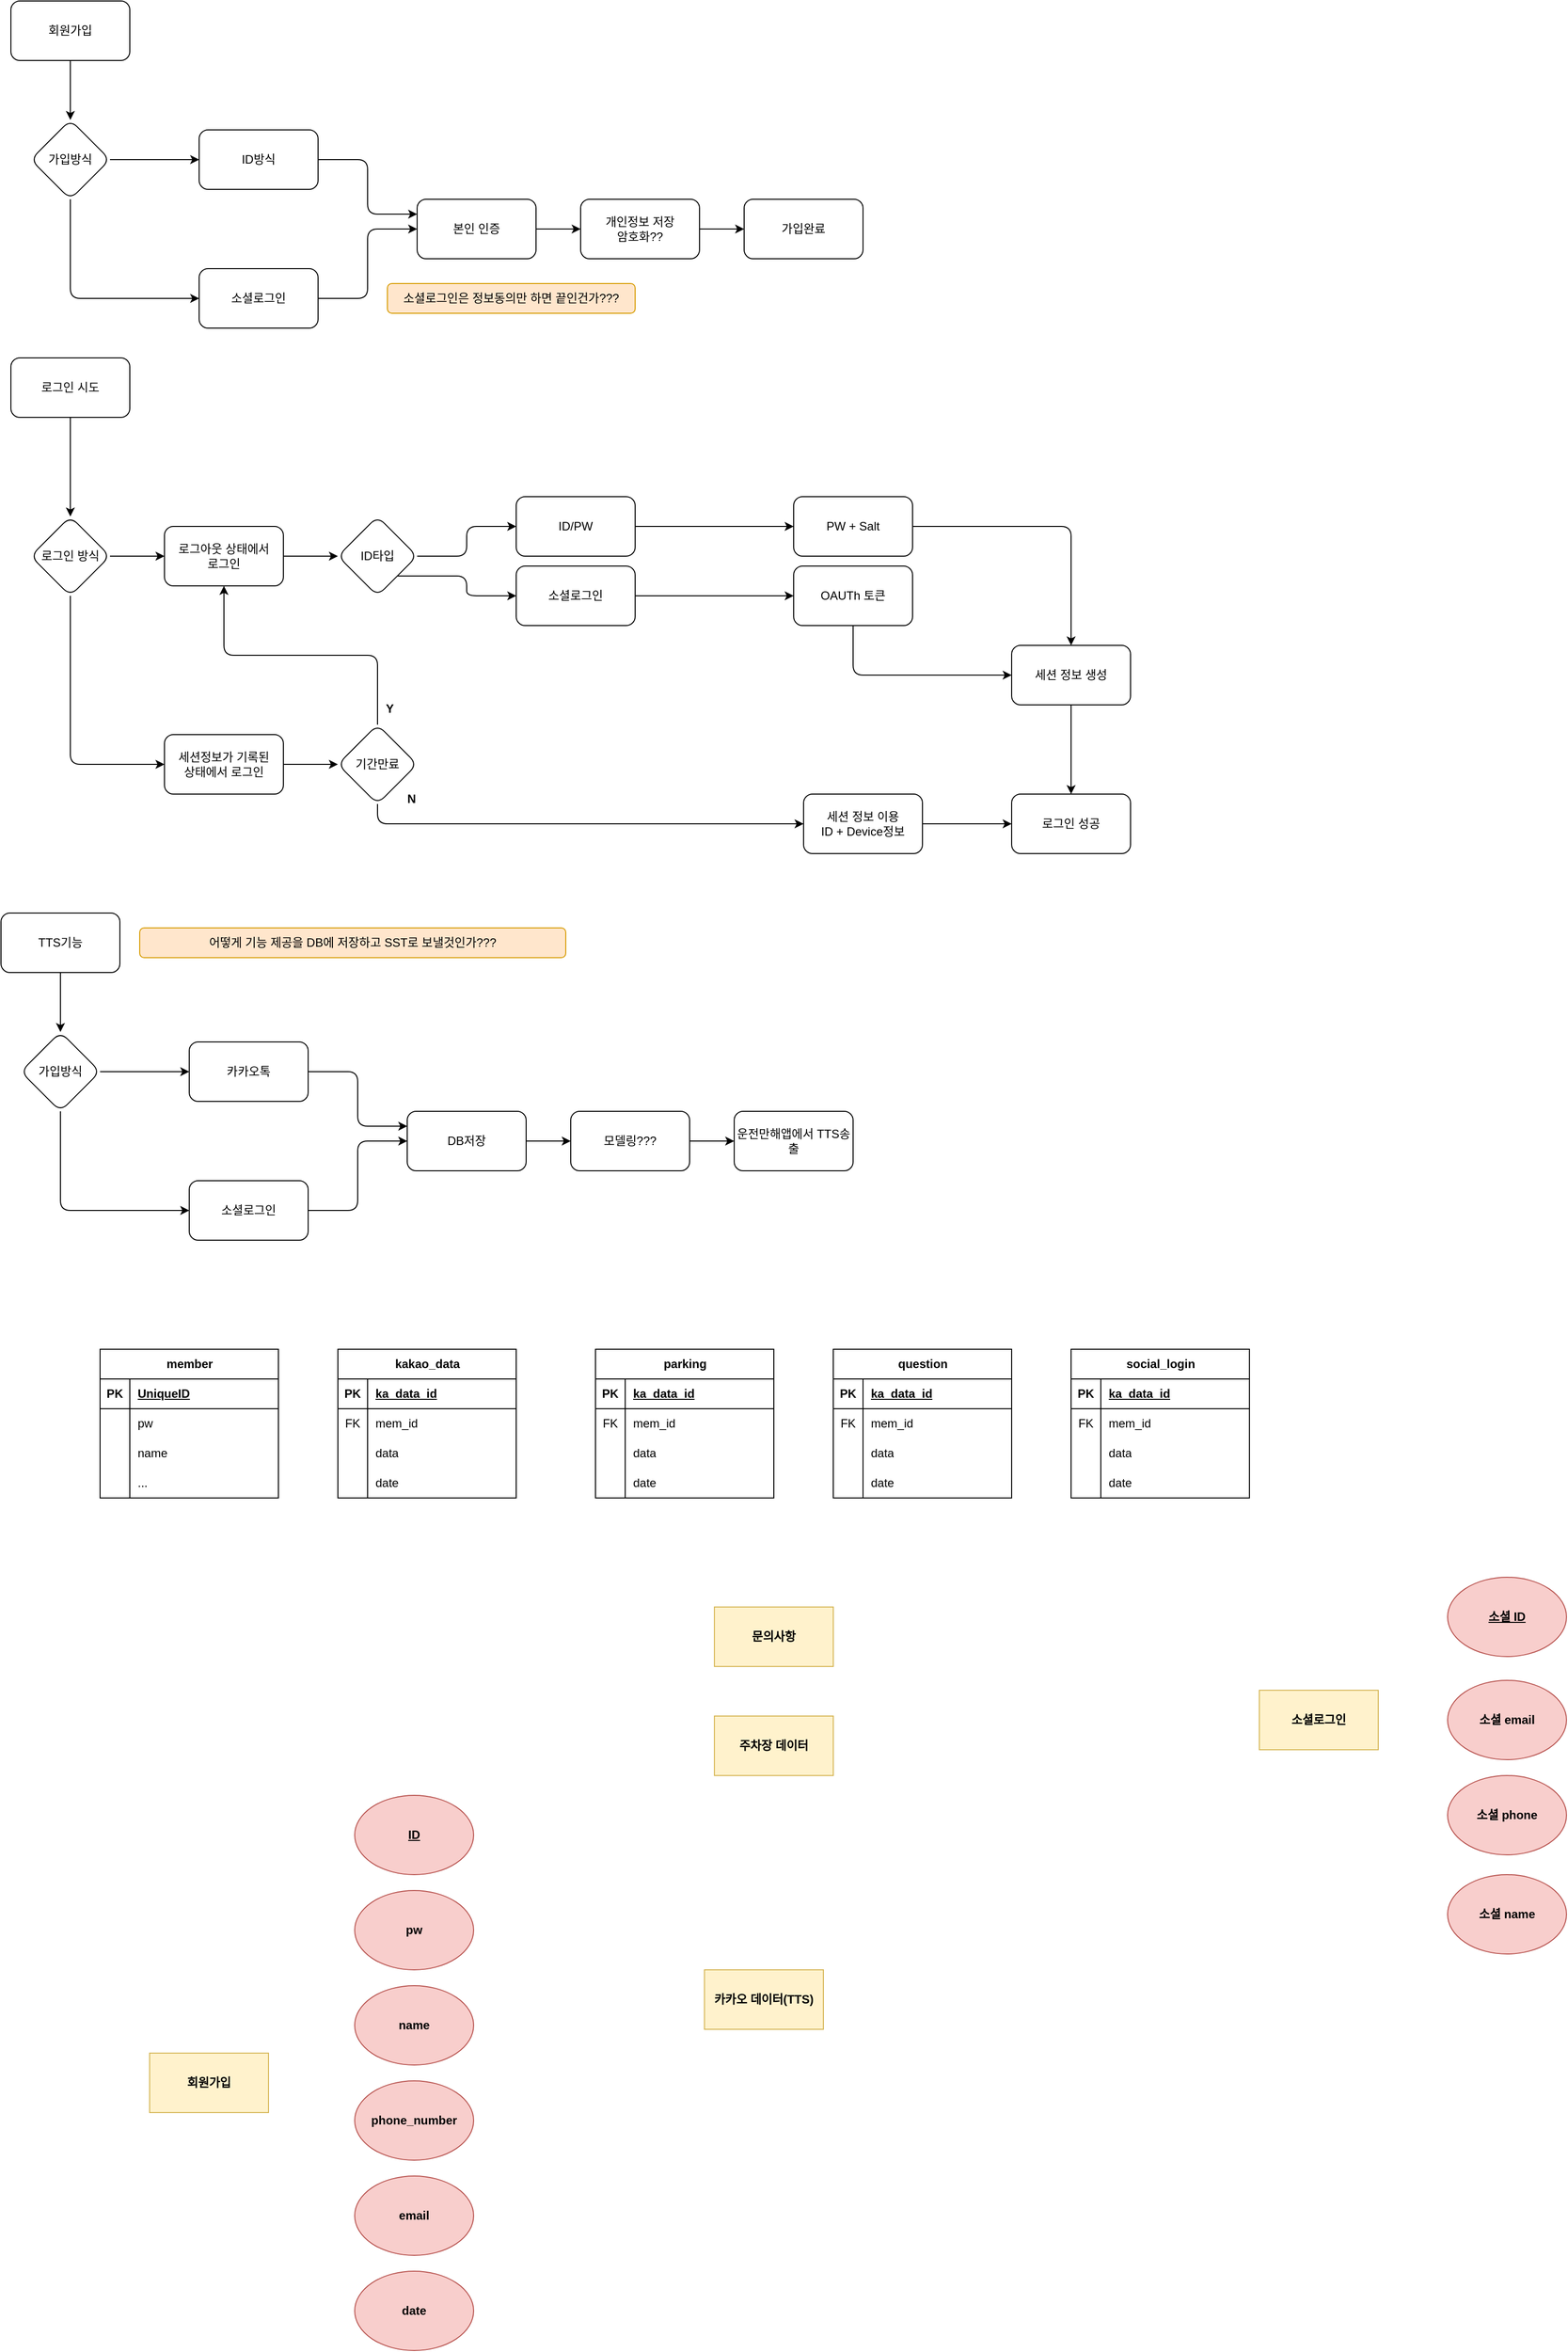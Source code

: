 <mxfile version="22.0.8" type="github">
  <diagram name="페이지-1" id="nFBD9s6tWVsPTREDaRuK">
    <mxGraphModel dx="1631" dy="924" grid="1" gridSize="10" guides="1" tooltips="1" connect="1" arrows="1" fold="1" page="1" pageScale="1" pageWidth="827" pageHeight="1169" math="0" shadow="0">
      <root>
        <mxCell id="0" />
        <mxCell id="1" parent="0" />
        <mxCell id="dYJ-gj-vIqTjsobfaYEh-63" value="" style="group" parent="1" vertex="1" connectable="0">
          <mxGeometry x="20" y="390" width="1130" height="500" as="geometry" />
        </mxCell>
        <mxCell id="dYJ-gj-vIqTjsobfaYEh-23" value="로그인 시도" style="rounded=1;whiteSpace=wrap;html=1;" parent="dYJ-gj-vIqTjsobfaYEh-63" vertex="1">
          <mxGeometry width="120" height="60" as="geometry" />
        </mxCell>
        <mxCell id="dYJ-gj-vIqTjsobfaYEh-24" value="ID타입" style="rhombus;whiteSpace=wrap;html=1;rounded=1;" parent="dYJ-gj-vIqTjsobfaYEh-63" vertex="1">
          <mxGeometry x="330" y="160" width="80" height="80" as="geometry" />
        </mxCell>
        <mxCell id="dYJ-gj-vIqTjsobfaYEh-45" style="edgeStyle=orthogonalEdgeStyle;rounded=1;orthogonalLoop=1;jettySize=auto;html=1;exitX=1;exitY=0.5;exitDx=0;exitDy=0;entryX=0;entryY=0.5;entryDx=0;entryDy=0;" parent="dYJ-gj-vIqTjsobfaYEh-63" source="dYJ-gj-vIqTjsobfaYEh-25" target="dYJ-gj-vIqTjsobfaYEh-24" edge="1">
          <mxGeometry relative="1" as="geometry" />
        </mxCell>
        <mxCell id="dYJ-gj-vIqTjsobfaYEh-25" value="로그아웃 상태에서 &lt;br&gt;로그인" style="rounded=1;whiteSpace=wrap;html=1;" parent="dYJ-gj-vIqTjsobfaYEh-63" vertex="1">
          <mxGeometry x="155" y="170" width="120" height="60" as="geometry" />
        </mxCell>
        <mxCell id="dYJ-gj-vIqTjsobfaYEh-26" value="세션정보가 기록된&lt;br&gt;상태에서 로그인" style="rounded=1;whiteSpace=wrap;html=1;" parent="dYJ-gj-vIqTjsobfaYEh-63" vertex="1">
          <mxGeometry x="155" y="380" width="120" height="60" as="geometry" />
        </mxCell>
        <mxCell id="dYJ-gj-vIqTjsobfaYEh-43" style="edgeStyle=orthogonalEdgeStyle;rounded=1;orthogonalLoop=1;jettySize=auto;html=1;exitX=1;exitY=0.5;exitDx=0;exitDy=0;entryX=0;entryY=0.5;entryDx=0;entryDy=0;" parent="dYJ-gj-vIqTjsobfaYEh-63" source="dYJ-gj-vIqTjsobfaYEh-27" target="dYJ-gj-vIqTjsobfaYEh-25" edge="1">
          <mxGeometry relative="1" as="geometry" />
        </mxCell>
        <mxCell id="dYJ-gj-vIqTjsobfaYEh-44" style="edgeStyle=orthogonalEdgeStyle;rounded=1;orthogonalLoop=1;jettySize=auto;html=1;exitX=0.5;exitY=1;exitDx=0;exitDy=0;entryX=0;entryY=0.5;entryDx=0;entryDy=0;" parent="dYJ-gj-vIqTjsobfaYEh-63" source="dYJ-gj-vIqTjsobfaYEh-27" target="dYJ-gj-vIqTjsobfaYEh-26" edge="1">
          <mxGeometry relative="1" as="geometry" />
        </mxCell>
        <mxCell id="dYJ-gj-vIqTjsobfaYEh-27" value="로그인 방식" style="rhombus;whiteSpace=wrap;html=1;rounded=1;" parent="dYJ-gj-vIqTjsobfaYEh-63" vertex="1">
          <mxGeometry x="20" y="160" width="80" height="80" as="geometry" />
        </mxCell>
        <mxCell id="dYJ-gj-vIqTjsobfaYEh-42" style="edgeStyle=orthogonalEdgeStyle;rounded=1;orthogonalLoop=1;jettySize=auto;html=1;exitX=0.5;exitY=1;exitDx=0;exitDy=0;entryX=0.5;entryY=0;entryDx=0;entryDy=0;" parent="dYJ-gj-vIqTjsobfaYEh-63" source="dYJ-gj-vIqTjsobfaYEh-23" target="dYJ-gj-vIqTjsobfaYEh-27" edge="1">
          <mxGeometry relative="1" as="geometry" />
        </mxCell>
        <mxCell id="dYJ-gj-vIqTjsobfaYEh-47" style="edgeStyle=orthogonalEdgeStyle;rounded=1;orthogonalLoop=1;jettySize=auto;html=1;exitX=0.5;exitY=0;exitDx=0;exitDy=0;entryX=0.5;entryY=1;entryDx=0;entryDy=0;" parent="dYJ-gj-vIqTjsobfaYEh-63" source="dYJ-gj-vIqTjsobfaYEh-30" target="dYJ-gj-vIqTjsobfaYEh-25" edge="1">
          <mxGeometry relative="1" as="geometry" />
        </mxCell>
        <mxCell id="dYJ-gj-vIqTjsobfaYEh-30" value="기간만료" style="rhombus;whiteSpace=wrap;html=1;rounded=1;" parent="dYJ-gj-vIqTjsobfaYEh-63" vertex="1">
          <mxGeometry x="330" y="370" width="80" height="80" as="geometry" />
        </mxCell>
        <mxCell id="dYJ-gj-vIqTjsobfaYEh-46" style="edgeStyle=orthogonalEdgeStyle;rounded=1;orthogonalLoop=1;jettySize=auto;html=1;exitX=1;exitY=0.5;exitDx=0;exitDy=0;entryX=0;entryY=0.5;entryDx=0;entryDy=0;" parent="dYJ-gj-vIqTjsobfaYEh-63" source="dYJ-gj-vIqTjsobfaYEh-26" target="dYJ-gj-vIqTjsobfaYEh-30" edge="1">
          <mxGeometry relative="1" as="geometry" />
        </mxCell>
        <mxCell id="dYJ-gj-vIqTjsobfaYEh-31" value="ID/PW" style="rounded=1;whiteSpace=wrap;html=1;" parent="dYJ-gj-vIqTjsobfaYEh-63" vertex="1">
          <mxGeometry x="510" y="140" width="120" height="60" as="geometry" />
        </mxCell>
        <mxCell id="dYJ-gj-vIqTjsobfaYEh-53" style="edgeStyle=orthogonalEdgeStyle;rounded=1;orthogonalLoop=1;jettySize=auto;html=1;exitX=1;exitY=0.5;exitDx=0;exitDy=0;entryX=0;entryY=0.5;entryDx=0;entryDy=0;" parent="dYJ-gj-vIqTjsobfaYEh-63" source="dYJ-gj-vIqTjsobfaYEh-24" target="dYJ-gj-vIqTjsobfaYEh-31" edge="1">
          <mxGeometry relative="1" as="geometry" />
        </mxCell>
        <mxCell id="dYJ-gj-vIqTjsobfaYEh-34" value="소셜로그인" style="rounded=1;whiteSpace=wrap;html=1;" parent="dYJ-gj-vIqTjsobfaYEh-63" vertex="1">
          <mxGeometry x="510" y="210" width="120" height="60" as="geometry" />
        </mxCell>
        <mxCell id="dYJ-gj-vIqTjsobfaYEh-54" style="edgeStyle=orthogonalEdgeStyle;rounded=1;orthogonalLoop=1;jettySize=auto;html=1;exitX=1;exitY=1;exitDx=0;exitDy=0;entryX=0;entryY=0.5;entryDx=0;entryDy=0;" parent="dYJ-gj-vIqTjsobfaYEh-63" source="dYJ-gj-vIqTjsobfaYEh-24" target="dYJ-gj-vIqTjsobfaYEh-34" edge="1">
          <mxGeometry relative="1" as="geometry" />
        </mxCell>
        <mxCell id="dYJ-gj-vIqTjsobfaYEh-35" value="OAUTh 토큰" style="rounded=1;whiteSpace=wrap;html=1;" parent="dYJ-gj-vIqTjsobfaYEh-63" vertex="1">
          <mxGeometry x="790" y="210" width="120" height="60" as="geometry" />
        </mxCell>
        <mxCell id="dYJ-gj-vIqTjsobfaYEh-56" style="edgeStyle=orthogonalEdgeStyle;rounded=1;orthogonalLoop=1;jettySize=auto;html=1;exitX=1;exitY=0.5;exitDx=0;exitDy=0;entryX=0;entryY=0.5;entryDx=0;entryDy=0;" parent="dYJ-gj-vIqTjsobfaYEh-63" source="dYJ-gj-vIqTjsobfaYEh-34" target="dYJ-gj-vIqTjsobfaYEh-35" edge="1">
          <mxGeometry relative="1" as="geometry" />
        </mxCell>
        <mxCell id="dYJ-gj-vIqTjsobfaYEh-36" value="PW + Salt" style="rounded=1;whiteSpace=wrap;html=1;" parent="dYJ-gj-vIqTjsobfaYEh-63" vertex="1">
          <mxGeometry x="790" y="140" width="120" height="60" as="geometry" />
        </mxCell>
        <mxCell id="dYJ-gj-vIqTjsobfaYEh-55" style="edgeStyle=orthogonalEdgeStyle;rounded=1;orthogonalLoop=1;jettySize=auto;html=1;exitX=1;exitY=0.5;exitDx=0;exitDy=0;entryX=0;entryY=0.5;entryDx=0;entryDy=0;" parent="dYJ-gj-vIqTjsobfaYEh-63" source="dYJ-gj-vIqTjsobfaYEh-31" target="dYJ-gj-vIqTjsobfaYEh-36" edge="1">
          <mxGeometry relative="1" as="geometry" />
        </mxCell>
        <mxCell id="dYJ-gj-vIqTjsobfaYEh-37" value="세션 정보 생성" style="rounded=1;whiteSpace=wrap;html=1;" parent="dYJ-gj-vIqTjsobfaYEh-63" vertex="1">
          <mxGeometry x="1010" y="290" width="120" height="60" as="geometry" />
        </mxCell>
        <mxCell id="dYJ-gj-vIqTjsobfaYEh-58" style="edgeStyle=orthogonalEdgeStyle;rounded=1;orthogonalLoop=1;jettySize=auto;html=1;exitX=0.5;exitY=1;exitDx=0;exitDy=0;entryX=0;entryY=0.5;entryDx=0;entryDy=0;" parent="dYJ-gj-vIqTjsobfaYEh-63" source="dYJ-gj-vIqTjsobfaYEh-35" target="dYJ-gj-vIqTjsobfaYEh-37" edge="1">
          <mxGeometry relative="1" as="geometry" />
        </mxCell>
        <mxCell id="dYJ-gj-vIqTjsobfaYEh-57" style="edgeStyle=orthogonalEdgeStyle;rounded=1;orthogonalLoop=1;jettySize=auto;html=1;exitX=1;exitY=0.5;exitDx=0;exitDy=0;" parent="dYJ-gj-vIqTjsobfaYEh-63" source="dYJ-gj-vIqTjsobfaYEh-36" target="dYJ-gj-vIqTjsobfaYEh-37" edge="1">
          <mxGeometry relative="1" as="geometry" />
        </mxCell>
        <mxCell id="dYJ-gj-vIqTjsobfaYEh-39" value="세션 정보 이용&lt;br&gt;ID + Device정보" style="rounded=1;whiteSpace=wrap;html=1;" parent="dYJ-gj-vIqTjsobfaYEh-63" vertex="1">
          <mxGeometry x="800" y="440" width="120" height="60" as="geometry" />
        </mxCell>
        <mxCell id="dYJ-gj-vIqTjsobfaYEh-52" style="edgeStyle=orthogonalEdgeStyle;rounded=1;orthogonalLoop=1;jettySize=auto;html=1;exitX=0.5;exitY=1;exitDx=0;exitDy=0;entryX=0;entryY=0.5;entryDx=0;entryDy=0;" parent="dYJ-gj-vIqTjsobfaYEh-63" source="dYJ-gj-vIqTjsobfaYEh-30" target="dYJ-gj-vIqTjsobfaYEh-39" edge="1">
          <mxGeometry relative="1" as="geometry" />
        </mxCell>
        <mxCell id="dYJ-gj-vIqTjsobfaYEh-41" value="로그인 성공" style="rounded=1;whiteSpace=wrap;html=1;" parent="dYJ-gj-vIqTjsobfaYEh-63" vertex="1">
          <mxGeometry x="1010" y="440" width="120" height="60" as="geometry" />
        </mxCell>
        <mxCell id="dYJ-gj-vIqTjsobfaYEh-62" style="edgeStyle=orthogonalEdgeStyle;rounded=0;orthogonalLoop=1;jettySize=auto;html=1;exitX=0.5;exitY=1;exitDx=0;exitDy=0;entryX=0.5;entryY=0;entryDx=0;entryDy=0;" parent="dYJ-gj-vIqTjsobfaYEh-63" source="dYJ-gj-vIqTjsobfaYEh-37" target="dYJ-gj-vIqTjsobfaYEh-41" edge="1">
          <mxGeometry relative="1" as="geometry" />
        </mxCell>
        <mxCell id="dYJ-gj-vIqTjsobfaYEh-61" style="edgeStyle=orthogonalEdgeStyle;rounded=0;orthogonalLoop=1;jettySize=auto;html=1;exitX=1;exitY=0.5;exitDx=0;exitDy=0;entryX=0;entryY=0.5;entryDx=0;entryDy=0;" parent="dYJ-gj-vIqTjsobfaYEh-63" source="dYJ-gj-vIqTjsobfaYEh-39" target="dYJ-gj-vIqTjsobfaYEh-41" edge="1">
          <mxGeometry relative="1" as="geometry" />
        </mxCell>
        <mxCell id="dYJ-gj-vIqTjsobfaYEh-50" value="Y" style="text;html=1;align=center;verticalAlign=middle;resizable=0;points=[];autosize=1;strokeColor=none;fillColor=none;fontStyle=1;rounded=1;" parent="dYJ-gj-vIqTjsobfaYEh-63" vertex="1">
          <mxGeometry x="367" y="339" width="30" height="30" as="geometry" />
        </mxCell>
        <mxCell id="dYJ-gj-vIqTjsobfaYEh-51" value="N" style="text;html=1;align=center;verticalAlign=middle;resizable=0;points=[];autosize=1;strokeColor=none;fillColor=none;fontStyle=1;rounded=1;" parent="dYJ-gj-vIqTjsobfaYEh-63" vertex="1">
          <mxGeometry x="389" y="430" width="30" height="30" as="geometry" />
        </mxCell>
        <mxCell id="dYJ-gj-vIqTjsobfaYEh-64" value="" style="group" parent="1" vertex="1" connectable="0">
          <mxGeometry x="20" y="30" width="860" height="330" as="geometry" />
        </mxCell>
        <mxCell id="dYJ-gj-vIqTjsobfaYEh-1" value="회원가입" style="rounded=1;whiteSpace=wrap;html=1;" parent="dYJ-gj-vIqTjsobfaYEh-64" vertex="1">
          <mxGeometry width="120" height="60" as="geometry" />
        </mxCell>
        <mxCell id="dYJ-gj-vIqTjsobfaYEh-2" value="가입방식" style="rhombus;whiteSpace=wrap;html=1;rounded=1;" parent="dYJ-gj-vIqTjsobfaYEh-64" vertex="1">
          <mxGeometry x="20" y="120" width="80" height="80" as="geometry" />
        </mxCell>
        <mxCell id="dYJ-gj-vIqTjsobfaYEh-12" style="edgeStyle=orthogonalEdgeStyle;rounded=1;orthogonalLoop=1;jettySize=auto;html=1;exitX=0.5;exitY=1;exitDx=0;exitDy=0;" parent="dYJ-gj-vIqTjsobfaYEh-64" source="dYJ-gj-vIqTjsobfaYEh-1" target="dYJ-gj-vIqTjsobfaYEh-2" edge="1">
          <mxGeometry relative="1" as="geometry" />
        </mxCell>
        <mxCell id="dYJ-gj-vIqTjsobfaYEh-3" value="ID방식" style="rounded=1;whiteSpace=wrap;html=1;" parent="dYJ-gj-vIqTjsobfaYEh-64" vertex="1">
          <mxGeometry x="190" y="130" width="120" height="60" as="geometry" />
        </mxCell>
        <mxCell id="dYJ-gj-vIqTjsobfaYEh-13" style="edgeStyle=orthogonalEdgeStyle;rounded=1;orthogonalLoop=1;jettySize=auto;html=1;exitX=1;exitY=0.5;exitDx=0;exitDy=0;entryX=0;entryY=0.5;entryDx=0;entryDy=0;" parent="dYJ-gj-vIqTjsobfaYEh-64" source="dYJ-gj-vIqTjsobfaYEh-2" target="dYJ-gj-vIqTjsobfaYEh-3" edge="1">
          <mxGeometry relative="1" as="geometry" />
        </mxCell>
        <mxCell id="dYJ-gj-vIqTjsobfaYEh-4" value="소셜로그인" style="rounded=1;whiteSpace=wrap;html=1;" parent="dYJ-gj-vIqTjsobfaYEh-64" vertex="1">
          <mxGeometry x="190" y="270" width="120" height="60" as="geometry" />
        </mxCell>
        <mxCell id="dYJ-gj-vIqTjsobfaYEh-14" style="edgeStyle=orthogonalEdgeStyle;rounded=1;orthogonalLoop=1;jettySize=auto;html=1;exitX=0.5;exitY=1;exitDx=0;exitDy=0;entryX=0;entryY=0.5;entryDx=0;entryDy=0;" parent="dYJ-gj-vIqTjsobfaYEh-64" source="dYJ-gj-vIqTjsobfaYEh-2" target="dYJ-gj-vIqTjsobfaYEh-4" edge="1">
          <mxGeometry relative="1" as="geometry" />
        </mxCell>
        <mxCell id="dYJ-gj-vIqTjsobfaYEh-5" value="본인 인증" style="rounded=1;whiteSpace=wrap;html=1;" parent="dYJ-gj-vIqTjsobfaYEh-64" vertex="1">
          <mxGeometry x="410" y="200" width="120" height="60" as="geometry" />
        </mxCell>
        <mxCell id="dYJ-gj-vIqTjsobfaYEh-15" style="edgeStyle=orthogonalEdgeStyle;rounded=1;orthogonalLoop=1;jettySize=auto;html=1;exitX=1;exitY=0.5;exitDx=0;exitDy=0;entryX=0;entryY=0.25;entryDx=0;entryDy=0;" parent="dYJ-gj-vIqTjsobfaYEh-64" source="dYJ-gj-vIqTjsobfaYEh-3" target="dYJ-gj-vIqTjsobfaYEh-5" edge="1">
          <mxGeometry relative="1" as="geometry" />
        </mxCell>
        <mxCell id="dYJ-gj-vIqTjsobfaYEh-16" style="edgeStyle=orthogonalEdgeStyle;rounded=1;orthogonalLoop=1;jettySize=auto;html=1;exitX=1;exitY=0.5;exitDx=0;exitDy=0;entryX=0;entryY=0.5;entryDx=0;entryDy=0;" parent="dYJ-gj-vIqTjsobfaYEh-64" source="dYJ-gj-vIqTjsobfaYEh-4" target="dYJ-gj-vIqTjsobfaYEh-5" edge="1">
          <mxGeometry relative="1" as="geometry" />
        </mxCell>
        <mxCell id="dYJ-gj-vIqTjsobfaYEh-6" value="개인정보 저장&lt;br&gt;암호화??" style="rounded=1;whiteSpace=wrap;html=1;" parent="dYJ-gj-vIqTjsobfaYEh-64" vertex="1">
          <mxGeometry x="575" y="200" width="120" height="60" as="geometry" />
        </mxCell>
        <mxCell id="dYJ-gj-vIqTjsobfaYEh-17" style="edgeStyle=orthogonalEdgeStyle;rounded=1;orthogonalLoop=1;jettySize=auto;html=1;exitX=1;exitY=0.5;exitDx=0;exitDy=0;entryX=0;entryY=0.5;entryDx=0;entryDy=0;" parent="dYJ-gj-vIqTjsobfaYEh-64" source="dYJ-gj-vIqTjsobfaYEh-5" target="dYJ-gj-vIqTjsobfaYEh-6" edge="1">
          <mxGeometry relative="1" as="geometry" />
        </mxCell>
        <mxCell id="dYJ-gj-vIqTjsobfaYEh-7" value="가입완료" style="rounded=1;whiteSpace=wrap;html=1;" parent="dYJ-gj-vIqTjsobfaYEh-64" vertex="1">
          <mxGeometry x="740" y="200" width="120" height="60" as="geometry" />
        </mxCell>
        <mxCell id="dYJ-gj-vIqTjsobfaYEh-18" style="edgeStyle=orthogonalEdgeStyle;rounded=1;orthogonalLoop=1;jettySize=auto;html=1;exitX=1;exitY=0.5;exitDx=0;exitDy=0;entryX=0;entryY=0.5;entryDx=0;entryDy=0;" parent="dYJ-gj-vIqTjsobfaYEh-64" source="dYJ-gj-vIqTjsobfaYEh-6" target="dYJ-gj-vIqTjsobfaYEh-7" edge="1">
          <mxGeometry relative="1" as="geometry" />
        </mxCell>
        <mxCell id="dYJ-gj-vIqTjsobfaYEh-8" style="edgeStyle=orthogonalEdgeStyle;rounded=1;orthogonalLoop=1;jettySize=auto;html=1;exitX=0.5;exitY=1;exitDx=0;exitDy=0;" parent="dYJ-gj-vIqTjsobfaYEh-64" source="dYJ-gj-vIqTjsobfaYEh-6" target="dYJ-gj-vIqTjsobfaYEh-6" edge="1">
          <mxGeometry relative="1" as="geometry" />
        </mxCell>
        <mxCell id="dYJ-gj-vIqTjsobfaYEh-19" value="소셜로그인은 정보동의만 하면 끝인건가???" style="text;html=1;strokeColor=#d79b00;fillColor=#ffe6cc;align=center;verticalAlign=middle;whiteSpace=wrap;rounded=1;" parent="dYJ-gj-vIqTjsobfaYEh-64" vertex="1">
          <mxGeometry x="380" y="285" width="250" height="30" as="geometry" />
        </mxCell>
        <mxCell id="FpqyPyuLQlU0UKHhYTCx-2" value="TTS기능" style="rounded=1;whiteSpace=wrap;html=1;" parent="1" vertex="1">
          <mxGeometry x="10" y="950" width="120" height="60" as="geometry" />
        </mxCell>
        <mxCell id="FpqyPyuLQlU0UKHhYTCx-3" value="가입방식" style="rhombus;whiteSpace=wrap;html=1;rounded=1;" parent="1" vertex="1">
          <mxGeometry x="30" y="1070" width="80" height="80" as="geometry" />
        </mxCell>
        <mxCell id="FpqyPyuLQlU0UKHhYTCx-4" style="edgeStyle=orthogonalEdgeStyle;rounded=1;orthogonalLoop=1;jettySize=auto;html=1;exitX=0.5;exitY=1;exitDx=0;exitDy=0;" parent="1" source="FpqyPyuLQlU0UKHhYTCx-2" target="FpqyPyuLQlU0UKHhYTCx-3" edge="1">
          <mxGeometry relative="1" as="geometry" />
        </mxCell>
        <mxCell id="FpqyPyuLQlU0UKHhYTCx-5" value="카카오톡" style="rounded=1;whiteSpace=wrap;html=1;" parent="1" vertex="1">
          <mxGeometry x="200" y="1080" width="120" height="60" as="geometry" />
        </mxCell>
        <mxCell id="FpqyPyuLQlU0UKHhYTCx-6" style="edgeStyle=orthogonalEdgeStyle;rounded=1;orthogonalLoop=1;jettySize=auto;html=1;exitX=1;exitY=0.5;exitDx=0;exitDy=0;entryX=0;entryY=0.5;entryDx=0;entryDy=0;" parent="1" source="FpqyPyuLQlU0UKHhYTCx-3" target="FpqyPyuLQlU0UKHhYTCx-5" edge="1">
          <mxGeometry relative="1" as="geometry" />
        </mxCell>
        <mxCell id="FpqyPyuLQlU0UKHhYTCx-7" value="소셜로그인" style="rounded=1;whiteSpace=wrap;html=1;" parent="1" vertex="1">
          <mxGeometry x="200" y="1220" width="120" height="60" as="geometry" />
        </mxCell>
        <mxCell id="FpqyPyuLQlU0UKHhYTCx-8" style="edgeStyle=orthogonalEdgeStyle;rounded=1;orthogonalLoop=1;jettySize=auto;html=1;exitX=0.5;exitY=1;exitDx=0;exitDy=0;entryX=0;entryY=0.5;entryDx=0;entryDy=0;" parent="1" source="FpqyPyuLQlU0UKHhYTCx-3" target="FpqyPyuLQlU0UKHhYTCx-7" edge="1">
          <mxGeometry relative="1" as="geometry" />
        </mxCell>
        <mxCell id="FpqyPyuLQlU0UKHhYTCx-9" value="DB저장" style="rounded=1;whiteSpace=wrap;html=1;" parent="1" vertex="1">
          <mxGeometry x="420" y="1150" width="120" height="60" as="geometry" />
        </mxCell>
        <mxCell id="FpqyPyuLQlU0UKHhYTCx-10" style="edgeStyle=orthogonalEdgeStyle;rounded=1;orthogonalLoop=1;jettySize=auto;html=1;exitX=1;exitY=0.5;exitDx=0;exitDy=0;entryX=0;entryY=0.25;entryDx=0;entryDy=0;" parent="1" source="FpqyPyuLQlU0UKHhYTCx-5" target="FpqyPyuLQlU0UKHhYTCx-9" edge="1">
          <mxGeometry relative="1" as="geometry" />
        </mxCell>
        <mxCell id="FpqyPyuLQlU0UKHhYTCx-11" style="edgeStyle=orthogonalEdgeStyle;rounded=1;orthogonalLoop=1;jettySize=auto;html=1;exitX=1;exitY=0.5;exitDx=0;exitDy=0;entryX=0;entryY=0.5;entryDx=0;entryDy=0;" parent="1" source="FpqyPyuLQlU0UKHhYTCx-7" target="FpqyPyuLQlU0UKHhYTCx-9" edge="1">
          <mxGeometry relative="1" as="geometry" />
        </mxCell>
        <mxCell id="FpqyPyuLQlU0UKHhYTCx-12" value="모델링???" style="rounded=1;whiteSpace=wrap;html=1;" parent="1" vertex="1">
          <mxGeometry x="585" y="1150" width="120" height="60" as="geometry" />
        </mxCell>
        <mxCell id="FpqyPyuLQlU0UKHhYTCx-13" style="edgeStyle=orthogonalEdgeStyle;rounded=1;orthogonalLoop=1;jettySize=auto;html=1;exitX=1;exitY=0.5;exitDx=0;exitDy=0;entryX=0;entryY=0.5;entryDx=0;entryDy=0;" parent="1" source="FpqyPyuLQlU0UKHhYTCx-9" target="FpqyPyuLQlU0UKHhYTCx-12" edge="1">
          <mxGeometry relative="1" as="geometry" />
        </mxCell>
        <mxCell id="FpqyPyuLQlU0UKHhYTCx-14" value="운전만해앱에서 TTS송출" style="rounded=1;whiteSpace=wrap;html=1;" parent="1" vertex="1">
          <mxGeometry x="750" y="1150" width="120" height="60" as="geometry" />
        </mxCell>
        <mxCell id="FpqyPyuLQlU0UKHhYTCx-15" style="edgeStyle=orthogonalEdgeStyle;rounded=1;orthogonalLoop=1;jettySize=auto;html=1;exitX=1;exitY=0.5;exitDx=0;exitDy=0;entryX=0;entryY=0.5;entryDx=0;entryDy=0;" parent="1" source="FpqyPyuLQlU0UKHhYTCx-12" target="FpqyPyuLQlU0UKHhYTCx-14" edge="1">
          <mxGeometry relative="1" as="geometry" />
        </mxCell>
        <mxCell id="FpqyPyuLQlU0UKHhYTCx-16" style="edgeStyle=orthogonalEdgeStyle;rounded=1;orthogonalLoop=1;jettySize=auto;html=1;exitX=0.5;exitY=1;exitDx=0;exitDy=0;" parent="1" source="FpqyPyuLQlU0UKHhYTCx-12" target="FpqyPyuLQlU0UKHhYTCx-12" edge="1">
          <mxGeometry relative="1" as="geometry" />
        </mxCell>
        <mxCell id="FpqyPyuLQlU0UKHhYTCx-17" value="어떻게 기능 제공을 DB에 저장하고 SST로 보낼것인가???" style="text;html=1;strokeColor=#d79b00;fillColor=#ffe6cc;align=center;verticalAlign=middle;whiteSpace=wrap;rounded=1;" parent="1" vertex="1">
          <mxGeometry x="150" y="965" width="430" height="30" as="geometry" />
        </mxCell>
        <mxCell id="SZ5Auc3_QCmhOJMD953K-46" value="member" style="shape=table;startSize=30;container=1;collapsible=1;childLayout=tableLayout;fixedRows=1;rowLines=0;fontStyle=1;align=center;resizeLast=1;html=1;" parent="1" vertex="1">
          <mxGeometry x="110" y="1390" width="180" height="150" as="geometry" />
        </mxCell>
        <mxCell id="SZ5Auc3_QCmhOJMD953K-47" value="" style="shape=tableRow;horizontal=0;startSize=0;swimlaneHead=0;swimlaneBody=0;fillColor=none;collapsible=0;dropTarget=0;points=[[0,0.5],[1,0.5]];portConstraint=eastwest;top=0;left=0;right=0;bottom=1;" parent="SZ5Auc3_QCmhOJMD953K-46" vertex="1">
          <mxGeometry y="30" width="180" height="30" as="geometry" />
        </mxCell>
        <mxCell id="SZ5Auc3_QCmhOJMD953K-48" value="PK" style="shape=partialRectangle;connectable=0;fillColor=none;top=0;left=0;bottom=0;right=0;fontStyle=1;overflow=hidden;whiteSpace=wrap;html=1;" parent="SZ5Auc3_QCmhOJMD953K-47" vertex="1">
          <mxGeometry width="30" height="30" as="geometry">
            <mxRectangle width="30" height="30" as="alternateBounds" />
          </mxGeometry>
        </mxCell>
        <mxCell id="SZ5Auc3_QCmhOJMD953K-49" value="UniqueID" style="shape=partialRectangle;connectable=0;fillColor=none;top=0;left=0;bottom=0;right=0;align=left;spacingLeft=6;fontStyle=5;overflow=hidden;whiteSpace=wrap;html=1;" parent="SZ5Auc3_QCmhOJMD953K-47" vertex="1">
          <mxGeometry x="30" width="150" height="30" as="geometry">
            <mxRectangle width="150" height="30" as="alternateBounds" />
          </mxGeometry>
        </mxCell>
        <mxCell id="SZ5Auc3_QCmhOJMD953K-50" value="" style="shape=tableRow;horizontal=0;startSize=0;swimlaneHead=0;swimlaneBody=0;fillColor=none;collapsible=0;dropTarget=0;points=[[0,0.5],[1,0.5]];portConstraint=eastwest;top=0;left=0;right=0;bottom=0;" parent="SZ5Auc3_QCmhOJMD953K-46" vertex="1">
          <mxGeometry y="60" width="180" height="30" as="geometry" />
        </mxCell>
        <mxCell id="SZ5Auc3_QCmhOJMD953K-51" value="" style="shape=partialRectangle;connectable=0;fillColor=none;top=0;left=0;bottom=0;right=0;editable=1;overflow=hidden;whiteSpace=wrap;html=1;" parent="SZ5Auc3_QCmhOJMD953K-50" vertex="1">
          <mxGeometry width="30" height="30" as="geometry">
            <mxRectangle width="30" height="30" as="alternateBounds" />
          </mxGeometry>
        </mxCell>
        <mxCell id="SZ5Auc3_QCmhOJMD953K-52" value="pw&lt;span style=&quot;white-space: pre;&quot;&gt;&#x9;&lt;/span&gt;" style="shape=partialRectangle;connectable=0;fillColor=none;top=0;left=0;bottom=0;right=0;align=left;spacingLeft=6;overflow=hidden;whiteSpace=wrap;html=1;" parent="SZ5Auc3_QCmhOJMD953K-50" vertex="1">
          <mxGeometry x="30" width="150" height="30" as="geometry">
            <mxRectangle width="150" height="30" as="alternateBounds" />
          </mxGeometry>
        </mxCell>
        <mxCell id="SZ5Auc3_QCmhOJMD953K-53" value="" style="shape=tableRow;horizontal=0;startSize=0;swimlaneHead=0;swimlaneBody=0;fillColor=none;collapsible=0;dropTarget=0;points=[[0,0.5],[1,0.5]];portConstraint=eastwest;top=0;left=0;right=0;bottom=0;" parent="SZ5Auc3_QCmhOJMD953K-46" vertex="1">
          <mxGeometry y="90" width="180" height="30" as="geometry" />
        </mxCell>
        <mxCell id="SZ5Auc3_QCmhOJMD953K-54" value="" style="shape=partialRectangle;connectable=0;fillColor=none;top=0;left=0;bottom=0;right=0;editable=1;overflow=hidden;whiteSpace=wrap;html=1;" parent="SZ5Auc3_QCmhOJMD953K-53" vertex="1">
          <mxGeometry width="30" height="30" as="geometry">
            <mxRectangle width="30" height="30" as="alternateBounds" />
          </mxGeometry>
        </mxCell>
        <mxCell id="SZ5Auc3_QCmhOJMD953K-55" value="name" style="shape=partialRectangle;connectable=0;fillColor=none;top=0;left=0;bottom=0;right=0;align=left;spacingLeft=6;overflow=hidden;whiteSpace=wrap;html=1;" parent="SZ5Auc3_QCmhOJMD953K-53" vertex="1">
          <mxGeometry x="30" width="150" height="30" as="geometry">
            <mxRectangle width="150" height="30" as="alternateBounds" />
          </mxGeometry>
        </mxCell>
        <mxCell id="SZ5Auc3_QCmhOJMD953K-56" value="" style="shape=tableRow;horizontal=0;startSize=0;swimlaneHead=0;swimlaneBody=0;fillColor=none;collapsible=0;dropTarget=0;points=[[0,0.5],[1,0.5]];portConstraint=eastwest;top=0;left=0;right=0;bottom=0;" parent="SZ5Auc3_QCmhOJMD953K-46" vertex="1">
          <mxGeometry y="120" width="180" height="30" as="geometry" />
        </mxCell>
        <mxCell id="SZ5Auc3_QCmhOJMD953K-57" value="" style="shape=partialRectangle;connectable=0;fillColor=none;top=0;left=0;bottom=0;right=0;editable=1;overflow=hidden;whiteSpace=wrap;html=1;" parent="SZ5Auc3_QCmhOJMD953K-56" vertex="1">
          <mxGeometry width="30" height="30" as="geometry">
            <mxRectangle width="30" height="30" as="alternateBounds" />
          </mxGeometry>
        </mxCell>
        <mxCell id="SZ5Auc3_QCmhOJMD953K-58" value="..." style="shape=partialRectangle;connectable=0;fillColor=none;top=0;left=0;bottom=0;right=0;align=left;spacingLeft=6;overflow=hidden;whiteSpace=wrap;html=1;" parent="SZ5Auc3_QCmhOJMD953K-56" vertex="1">
          <mxGeometry x="30" width="150" height="30" as="geometry">
            <mxRectangle width="150" height="30" as="alternateBounds" />
          </mxGeometry>
        </mxCell>
        <mxCell id="SZ5Auc3_QCmhOJMD953K-59" value="kakao_data" style="shape=table;startSize=30;container=1;collapsible=1;childLayout=tableLayout;fixedRows=1;rowLines=0;fontStyle=1;align=center;resizeLast=1;html=1;" parent="1" vertex="1">
          <mxGeometry x="350" y="1390" width="180" height="150" as="geometry" />
        </mxCell>
        <mxCell id="SZ5Auc3_QCmhOJMD953K-60" value="" style="shape=tableRow;horizontal=0;startSize=0;swimlaneHead=0;swimlaneBody=0;fillColor=none;collapsible=0;dropTarget=0;points=[[0,0.5],[1,0.5]];portConstraint=eastwest;top=0;left=0;right=0;bottom=1;" parent="SZ5Auc3_QCmhOJMD953K-59" vertex="1">
          <mxGeometry y="30" width="180" height="30" as="geometry" />
        </mxCell>
        <mxCell id="SZ5Auc3_QCmhOJMD953K-61" value="PK" style="shape=partialRectangle;connectable=0;fillColor=none;top=0;left=0;bottom=0;right=0;fontStyle=1;overflow=hidden;whiteSpace=wrap;html=1;" parent="SZ5Auc3_QCmhOJMD953K-60" vertex="1">
          <mxGeometry width="30" height="30" as="geometry">
            <mxRectangle width="30" height="30" as="alternateBounds" />
          </mxGeometry>
        </mxCell>
        <mxCell id="SZ5Auc3_QCmhOJMD953K-62" value="ka_data_id" style="shape=partialRectangle;connectable=0;fillColor=none;top=0;left=0;bottom=0;right=0;align=left;spacingLeft=6;fontStyle=5;overflow=hidden;whiteSpace=wrap;html=1;" parent="SZ5Auc3_QCmhOJMD953K-60" vertex="1">
          <mxGeometry x="30" width="150" height="30" as="geometry">
            <mxRectangle width="150" height="30" as="alternateBounds" />
          </mxGeometry>
        </mxCell>
        <mxCell id="SZ5Auc3_QCmhOJMD953K-63" value="" style="shape=tableRow;horizontal=0;startSize=0;swimlaneHead=0;swimlaneBody=0;fillColor=none;collapsible=0;dropTarget=0;points=[[0,0.5],[1,0.5]];portConstraint=eastwest;top=0;left=0;right=0;bottom=0;" parent="SZ5Auc3_QCmhOJMD953K-59" vertex="1">
          <mxGeometry y="60" width="180" height="30" as="geometry" />
        </mxCell>
        <mxCell id="SZ5Auc3_QCmhOJMD953K-64" value="FK" style="shape=partialRectangle;connectable=0;fillColor=none;top=0;left=0;bottom=0;right=0;editable=1;overflow=hidden;whiteSpace=wrap;html=1;" parent="SZ5Auc3_QCmhOJMD953K-63" vertex="1">
          <mxGeometry width="30" height="30" as="geometry">
            <mxRectangle width="30" height="30" as="alternateBounds" />
          </mxGeometry>
        </mxCell>
        <mxCell id="SZ5Auc3_QCmhOJMD953K-65" value="mem_id" style="shape=partialRectangle;connectable=0;fillColor=none;top=0;left=0;bottom=0;right=0;align=left;spacingLeft=6;overflow=hidden;whiteSpace=wrap;html=1;" parent="SZ5Auc3_QCmhOJMD953K-63" vertex="1">
          <mxGeometry x="30" width="150" height="30" as="geometry">
            <mxRectangle width="150" height="30" as="alternateBounds" />
          </mxGeometry>
        </mxCell>
        <mxCell id="SZ5Auc3_QCmhOJMD953K-66" value="" style="shape=tableRow;horizontal=0;startSize=0;swimlaneHead=0;swimlaneBody=0;fillColor=none;collapsible=0;dropTarget=0;points=[[0,0.5],[1,0.5]];portConstraint=eastwest;top=0;left=0;right=0;bottom=0;" parent="SZ5Auc3_QCmhOJMD953K-59" vertex="1">
          <mxGeometry y="90" width="180" height="30" as="geometry" />
        </mxCell>
        <mxCell id="SZ5Auc3_QCmhOJMD953K-67" value="" style="shape=partialRectangle;connectable=0;fillColor=none;top=0;left=0;bottom=0;right=0;editable=1;overflow=hidden;whiteSpace=wrap;html=1;" parent="SZ5Auc3_QCmhOJMD953K-66" vertex="1">
          <mxGeometry width="30" height="30" as="geometry">
            <mxRectangle width="30" height="30" as="alternateBounds" />
          </mxGeometry>
        </mxCell>
        <mxCell id="SZ5Auc3_QCmhOJMD953K-68" value="data" style="shape=partialRectangle;connectable=0;fillColor=none;top=0;left=0;bottom=0;right=0;align=left;spacingLeft=6;overflow=hidden;whiteSpace=wrap;html=1;" parent="SZ5Auc3_QCmhOJMD953K-66" vertex="1">
          <mxGeometry x="30" width="150" height="30" as="geometry">
            <mxRectangle width="150" height="30" as="alternateBounds" />
          </mxGeometry>
        </mxCell>
        <mxCell id="SZ5Auc3_QCmhOJMD953K-69" value="" style="shape=tableRow;horizontal=0;startSize=0;swimlaneHead=0;swimlaneBody=0;fillColor=none;collapsible=0;dropTarget=0;points=[[0,0.5],[1,0.5]];portConstraint=eastwest;top=0;left=0;right=0;bottom=0;" parent="SZ5Auc3_QCmhOJMD953K-59" vertex="1">
          <mxGeometry y="120" width="180" height="30" as="geometry" />
        </mxCell>
        <mxCell id="SZ5Auc3_QCmhOJMD953K-70" value="" style="shape=partialRectangle;connectable=0;fillColor=none;top=0;left=0;bottom=0;right=0;editable=1;overflow=hidden;whiteSpace=wrap;html=1;" parent="SZ5Auc3_QCmhOJMD953K-69" vertex="1">
          <mxGeometry width="30" height="30" as="geometry">
            <mxRectangle width="30" height="30" as="alternateBounds" />
          </mxGeometry>
        </mxCell>
        <mxCell id="SZ5Auc3_QCmhOJMD953K-71" value="date" style="shape=partialRectangle;connectable=0;fillColor=none;top=0;left=0;bottom=0;right=0;align=left;spacingLeft=6;overflow=hidden;whiteSpace=wrap;html=1;" parent="SZ5Auc3_QCmhOJMD953K-69" vertex="1">
          <mxGeometry x="30" width="150" height="30" as="geometry">
            <mxRectangle width="150" height="30" as="alternateBounds" />
          </mxGeometry>
        </mxCell>
        <mxCell id="SZ5Auc3_QCmhOJMD953K-74" value="parking" style="shape=table;startSize=30;container=1;collapsible=1;childLayout=tableLayout;fixedRows=1;rowLines=0;fontStyle=1;align=center;resizeLast=1;html=1;" parent="1" vertex="1">
          <mxGeometry x="610" y="1390" width="180" height="150" as="geometry" />
        </mxCell>
        <mxCell id="SZ5Auc3_QCmhOJMD953K-75" value="" style="shape=tableRow;horizontal=0;startSize=0;swimlaneHead=0;swimlaneBody=0;fillColor=none;collapsible=0;dropTarget=0;points=[[0,0.5],[1,0.5]];portConstraint=eastwest;top=0;left=0;right=0;bottom=1;" parent="SZ5Auc3_QCmhOJMD953K-74" vertex="1">
          <mxGeometry y="30" width="180" height="30" as="geometry" />
        </mxCell>
        <mxCell id="SZ5Auc3_QCmhOJMD953K-76" value="PK" style="shape=partialRectangle;connectable=0;fillColor=none;top=0;left=0;bottom=0;right=0;fontStyle=1;overflow=hidden;whiteSpace=wrap;html=1;" parent="SZ5Auc3_QCmhOJMD953K-75" vertex="1">
          <mxGeometry width="30" height="30" as="geometry">
            <mxRectangle width="30" height="30" as="alternateBounds" />
          </mxGeometry>
        </mxCell>
        <mxCell id="SZ5Auc3_QCmhOJMD953K-77" value="ka_data_id" style="shape=partialRectangle;connectable=0;fillColor=none;top=0;left=0;bottom=0;right=0;align=left;spacingLeft=6;fontStyle=5;overflow=hidden;whiteSpace=wrap;html=1;" parent="SZ5Auc3_QCmhOJMD953K-75" vertex="1">
          <mxGeometry x="30" width="150" height="30" as="geometry">
            <mxRectangle width="150" height="30" as="alternateBounds" />
          </mxGeometry>
        </mxCell>
        <mxCell id="SZ5Auc3_QCmhOJMD953K-78" value="" style="shape=tableRow;horizontal=0;startSize=0;swimlaneHead=0;swimlaneBody=0;fillColor=none;collapsible=0;dropTarget=0;points=[[0,0.5],[1,0.5]];portConstraint=eastwest;top=0;left=0;right=0;bottom=0;" parent="SZ5Auc3_QCmhOJMD953K-74" vertex="1">
          <mxGeometry y="60" width="180" height="30" as="geometry" />
        </mxCell>
        <mxCell id="SZ5Auc3_QCmhOJMD953K-79" value="FK" style="shape=partialRectangle;connectable=0;fillColor=none;top=0;left=0;bottom=0;right=0;editable=1;overflow=hidden;whiteSpace=wrap;html=1;" parent="SZ5Auc3_QCmhOJMD953K-78" vertex="1">
          <mxGeometry width="30" height="30" as="geometry">
            <mxRectangle width="30" height="30" as="alternateBounds" />
          </mxGeometry>
        </mxCell>
        <mxCell id="SZ5Auc3_QCmhOJMD953K-80" value="mem_id" style="shape=partialRectangle;connectable=0;fillColor=none;top=0;left=0;bottom=0;right=0;align=left;spacingLeft=6;overflow=hidden;whiteSpace=wrap;html=1;" parent="SZ5Auc3_QCmhOJMD953K-78" vertex="1">
          <mxGeometry x="30" width="150" height="30" as="geometry">
            <mxRectangle width="150" height="30" as="alternateBounds" />
          </mxGeometry>
        </mxCell>
        <mxCell id="SZ5Auc3_QCmhOJMD953K-81" value="" style="shape=tableRow;horizontal=0;startSize=0;swimlaneHead=0;swimlaneBody=0;fillColor=none;collapsible=0;dropTarget=0;points=[[0,0.5],[1,0.5]];portConstraint=eastwest;top=0;left=0;right=0;bottom=0;" parent="SZ5Auc3_QCmhOJMD953K-74" vertex="1">
          <mxGeometry y="90" width="180" height="30" as="geometry" />
        </mxCell>
        <mxCell id="SZ5Auc3_QCmhOJMD953K-82" value="" style="shape=partialRectangle;connectable=0;fillColor=none;top=0;left=0;bottom=0;right=0;editable=1;overflow=hidden;whiteSpace=wrap;html=1;" parent="SZ5Auc3_QCmhOJMD953K-81" vertex="1">
          <mxGeometry width="30" height="30" as="geometry">
            <mxRectangle width="30" height="30" as="alternateBounds" />
          </mxGeometry>
        </mxCell>
        <mxCell id="SZ5Auc3_QCmhOJMD953K-83" value="data" style="shape=partialRectangle;connectable=0;fillColor=none;top=0;left=0;bottom=0;right=0;align=left;spacingLeft=6;overflow=hidden;whiteSpace=wrap;html=1;" parent="SZ5Auc3_QCmhOJMD953K-81" vertex="1">
          <mxGeometry x="30" width="150" height="30" as="geometry">
            <mxRectangle width="150" height="30" as="alternateBounds" />
          </mxGeometry>
        </mxCell>
        <mxCell id="SZ5Auc3_QCmhOJMD953K-84" value="" style="shape=tableRow;horizontal=0;startSize=0;swimlaneHead=0;swimlaneBody=0;fillColor=none;collapsible=0;dropTarget=0;points=[[0,0.5],[1,0.5]];portConstraint=eastwest;top=0;left=0;right=0;bottom=0;" parent="SZ5Auc3_QCmhOJMD953K-74" vertex="1">
          <mxGeometry y="120" width="180" height="30" as="geometry" />
        </mxCell>
        <mxCell id="SZ5Auc3_QCmhOJMD953K-85" value="" style="shape=partialRectangle;connectable=0;fillColor=none;top=0;left=0;bottom=0;right=0;editable=1;overflow=hidden;whiteSpace=wrap;html=1;" parent="SZ5Auc3_QCmhOJMD953K-84" vertex="1">
          <mxGeometry width="30" height="30" as="geometry">
            <mxRectangle width="30" height="30" as="alternateBounds" />
          </mxGeometry>
        </mxCell>
        <mxCell id="SZ5Auc3_QCmhOJMD953K-86" value="date" style="shape=partialRectangle;connectable=0;fillColor=none;top=0;left=0;bottom=0;right=0;align=left;spacingLeft=6;overflow=hidden;whiteSpace=wrap;html=1;" parent="SZ5Auc3_QCmhOJMD953K-84" vertex="1">
          <mxGeometry x="30" width="150" height="30" as="geometry">
            <mxRectangle width="150" height="30" as="alternateBounds" />
          </mxGeometry>
        </mxCell>
        <mxCell id="SZ5Auc3_QCmhOJMD953K-87" value="question" style="shape=table;startSize=30;container=1;collapsible=1;childLayout=tableLayout;fixedRows=1;rowLines=0;fontStyle=1;align=center;resizeLast=1;html=1;" parent="1" vertex="1">
          <mxGeometry x="850" y="1390" width="180" height="150" as="geometry" />
        </mxCell>
        <mxCell id="SZ5Auc3_QCmhOJMD953K-88" value="" style="shape=tableRow;horizontal=0;startSize=0;swimlaneHead=0;swimlaneBody=0;fillColor=none;collapsible=0;dropTarget=0;points=[[0,0.5],[1,0.5]];portConstraint=eastwest;top=0;left=0;right=0;bottom=1;" parent="SZ5Auc3_QCmhOJMD953K-87" vertex="1">
          <mxGeometry y="30" width="180" height="30" as="geometry" />
        </mxCell>
        <mxCell id="SZ5Auc3_QCmhOJMD953K-89" value="PK" style="shape=partialRectangle;connectable=0;fillColor=none;top=0;left=0;bottom=0;right=0;fontStyle=1;overflow=hidden;whiteSpace=wrap;html=1;" parent="SZ5Auc3_QCmhOJMD953K-88" vertex="1">
          <mxGeometry width="30" height="30" as="geometry">
            <mxRectangle width="30" height="30" as="alternateBounds" />
          </mxGeometry>
        </mxCell>
        <mxCell id="SZ5Auc3_QCmhOJMD953K-90" value="ka_data_id" style="shape=partialRectangle;connectable=0;fillColor=none;top=0;left=0;bottom=0;right=0;align=left;spacingLeft=6;fontStyle=5;overflow=hidden;whiteSpace=wrap;html=1;" parent="SZ5Auc3_QCmhOJMD953K-88" vertex="1">
          <mxGeometry x="30" width="150" height="30" as="geometry">
            <mxRectangle width="150" height="30" as="alternateBounds" />
          </mxGeometry>
        </mxCell>
        <mxCell id="SZ5Auc3_QCmhOJMD953K-91" value="" style="shape=tableRow;horizontal=0;startSize=0;swimlaneHead=0;swimlaneBody=0;fillColor=none;collapsible=0;dropTarget=0;points=[[0,0.5],[1,0.5]];portConstraint=eastwest;top=0;left=0;right=0;bottom=0;" parent="SZ5Auc3_QCmhOJMD953K-87" vertex="1">
          <mxGeometry y="60" width="180" height="30" as="geometry" />
        </mxCell>
        <mxCell id="SZ5Auc3_QCmhOJMD953K-92" value="FK" style="shape=partialRectangle;connectable=0;fillColor=none;top=0;left=0;bottom=0;right=0;editable=1;overflow=hidden;whiteSpace=wrap;html=1;" parent="SZ5Auc3_QCmhOJMD953K-91" vertex="1">
          <mxGeometry width="30" height="30" as="geometry">
            <mxRectangle width="30" height="30" as="alternateBounds" />
          </mxGeometry>
        </mxCell>
        <mxCell id="SZ5Auc3_QCmhOJMD953K-93" value="mem_id" style="shape=partialRectangle;connectable=0;fillColor=none;top=0;left=0;bottom=0;right=0;align=left;spacingLeft=6;overflow=hidden;whiteSpace=wrap;html=1;" parent="SZ5Auc3_QCmhOJMD953K-91" vertex="1">
          <mxGeometry x="30" width="150" height="30" as="geometry">
            <mxRectangle width="150" height="30" as="alternateBounds" />
          </mxGeometry>
        </mxCell>
        <mxCell id="SZ5Auc3_QCmhOJMD953K-94" value="" style="shape=tableRow;horizontal=0;startSize=0;swimlaneHead=0;swimlaneBody=0;fillColor=none;collapsible=0;dropTarget=0;points=[[0,0.5],[1,0.5]];portConstraint=eastwest;top=0;left=0;right=0;bottom=0;" parent="SZ5Auc3_QCmhOJMD953K-87" vertex="1">
          <mxGeometry y="90" width="180" height="30" as="geometry" />
        </mxCell>
        <mxCell id="SZ5Auc3_QCmhOJMD953K-95" value="" style="shape=partialRectangle;connectable=0;fillColor=none;top=0;left=0;bottom=0;right=0;editable=1;overflow=hidden;whiteSpace=wrap;html=1;" parent="SZ5Auc3_QCmhOJMD953K-94" vertex="1">
          <mxGeometry width="30" height="30" as="geometry">
            <mxRectangle width="30" height="30" as="alternateBounds" />
          </mxGeometry>
        </mxCell>
        <mxCell id="SZ5Auc3_QCmhOJMD953K-96" value="data" style="shape=partialRectangle;connectable=0;fillColor=none;top=0;left=0;bottom=0;right=0;align=left;spacingLeft=6;overflow=hidden;whiteSpace=wrap;html=1;" parent="SZ5Auc3_QCmhOJMD953K-94" vertex="1">
          <mxGeometry x="30" width="150" height="30" as="geometry">
            <mxRectangle width="150" height="30" as="alternateBounds" />
          </mxGeometry>
        </mxCell>
        <mxCell id="SZ5Auc3_QCmhOJMD953K-97" value="" style="shape=tableRow;horizontal=0;startSize=0;swimlaneHead=0;swimlaneBody=0;fillColor=none;collapsible=0;dropTarget=0;points=[[0,0.5],[1,0.5]];portConstraint=eastwest;top=0;left=0;right=0;bottom=0;" parent="SZ5Auc3_QCmhOJMD953K-87" vertex="1">
          <mxGeometry y="120" width="180" height="30" as="geometry" />
        </mxCell>
        <mxCell id="SZ5Auc3_QCmhOJMD953K-98" value="" style="shape=partialRectangle;connectable=0;fillColor=none;top=0;left=0;bottom=0;right=0;editable=1;overflow=hidden;whiteSpace=wrap;html=1;" parent="SZ5Auc3_QCmhOJMD953K-97" vertex="1">
          <mxGeometry width="30" height="30" as="geometry">
            <mxRectangle width="30" height="30" as="alternateBounds" />
          </mxGeometry>
        </mxCell>
        <mxCell id="SZ5Auc3_QCmhOJMD953K-99" value="date" style="shape=partialRectangle;connectable=0;fillColor=none;top=0;left=0;bottom=0;right=0;align=left;spacingLeft=6;overflow=hidden;whiteSpace=wrap;html=1;" parent="SZ5Auc3_QCmhOJMD953K-97" vertex="1">
          <mxGeometry x="30" width="150" height="30" as="geometry">
            <mxRectangle width="150" height="30" as="alternateBounds" />
          </mxGeometry>
        </mxCell>
        <mxCell id="SZ5Auc3_QCmhOJMD953K-100" value="social_login" style="shape=table;startSize=30;container=1;collapsible=1;childLayout=tableLayout;fixedRows=1;rowLines=0;fontStyle=1;align=center;resizeLast=1;html=1;" parent="1" vertex="1">
          <mxGeometry x="1090" y="1390" width="180" height="150" as="geometry" />
        </mxCell>
        <mxCell id="SZ5Auc3_QCmhOJMD953K-101" value="" style="shape=tableRow;horizontal=0;startSize=0;swimlaneHead=0;swimlaneBody=0;fillColor=none;collapsible=0;dropTarget=0;points=[[0,0.5],[1,0.5]];portConstraint=eastwest;top=0;left=0;right=0;bottom=1;" parent="SZ5Auc3_QCmhOJMD953K-100" vertex="1">
          <mxGeometry y="30" width="180" height="30" as="geometry" />
        </mxCell>
        <mxCell id="SZ5Auc3_QCmhOJMD953K-102" value="PK" style="shape=partialRectangle;connectable=0;fillColor=none;top=0;left=0;bottom=0;right=0;fontStyle=1;overflow=hidden;whiteSpace=wrap;html=1;" parent="SZ5Auc3_QCmhOJMD953K-101" vertex="1">
          <mxGeometry width="30" height="30" as="geometry">
            <mxRectangle width="30" height="30" as="alternateBounds" />
          </mxGeometry>
        </mxCell>
        <mxCell id="SZ5Auc3_QCmhOJMD953K-103" value="ka_data_id" style="shape=partialRectangle;connectable=0;fillColor=none;top=0;left=0;bottom=0;right=0;align=left;spacingLeft=6;fontStyle=5;overflow=hidden;whiteSpace=wrap;html=1;" parent="SZ5Auc3_QCmhOJMD953K-101" vertex="1">
          <mxGeometry x="30" width="150" height="30" as="geometry">
            <mxRectangle width="150" height="30" as="alternateBounds" />
          </mxGeometry>
        </mxCell>
        <mxCell id="SZ5Auc3_QCmhOJMD953K-104" value="" style="shape=tableRow;horizontal=0;startSize=0;swimlaneHead=0;swimlaneBody=0;fillColor=none;collapsible=0;dropTarget=0;points=[[0,0.5],[1,0.5]];portConstraint=eastwest;top=0;left=0;right=0;bottom=0;" parent="SZ5Auc3_QCmhOJMD953K-100" vertex="1">
          <mxGeometry y="60" width="180" height="30" as="geometry" />
        </mxCell>
        <mxCell id="SZ5Auc3_QCmhOJMD953K-105" value="FK" style="shape=partialRectangle;connectable=0;fillColor=none;top=0;left=0;bottom=0;right=0;editable=1;overflow=hidden;whiteSpace=wrap;html=1;" parent="SZ5Auc3_QCmhOJMD953K-104" vertex="1">
          <mxGeometry width="30" height="30" as="geometry">
            <mxRectangle width="30" height="30" as="alternateBounds" />
          </mxGeometry>
        </mxCell>
        <mxCell id="SZ5Auc3_QCmhOJMD953K-106" value="mem_id" style="shape=partialRectangle;connectable=0;fillColor=none;top=0;left=0;bottom=0;right=0;align=left;spacingLeft=6;overflow=hidden;whiteSpace=wrap;html=1;" parent="SZ5Auc3_QCmhOJMD953K-104" vertex="1">
          <mxGeometry x="30" width="150" height="30" as="geometry">
            <mxRectangle width="150" height="30" as="alternateBounds" />
          </mxGeometry>
        </mxCell>
        <mxCell id="SZ5Auc3_QCmhOJMD953K-107" value="" style="shape=tableRow;horizontal=0;startSize=0;swimlaneHead=0;swimlaneBody=0;fillColor=none;collapsible=0;dropTarget=0;points=[[0,0.5],[1,0.5]];portConstraint=eastwest;top=0;left=0;right=0;bottom=0;" parent="SZ5Auc3_QCmhOJMD953K-100" vertex="1">
          <mxGeometry y="90" width="180" height="30" as="geometry" />
        </mxCell>
        <mxCell id="SZ5Auc3_QCmhOJMD953K-108" value="" style="shape=partialRectangle;connectable=0;fillColor=none;top=0;left=0;bottom=0;right=0;editable=1;overflow=hidden;whiteSpace=wrap;html=1;" parent="SZ5Auc3_QCmhOJMD953K-107" vertex="1">
          <mxGeometry width="30" height="30" as="geometry">
            <mxRectangle width="30" height="30" as="alternateBounds" />
          </mxGeometry>
        </mxCell>
        <mxCell id="SZ5Auc3_QCmhOJMD953K-109" value="data" style="shape=partialRectangle;connectable=0;fillColor=none;top=0;left=0;bottom=0;right=0;align=left;spacingLeft=6;overflow=hidden;whiteSpace=wrap;html=1;" parent="SZ5Auc3_QCmhOJMD953K-107" vertex="1">
          <mxGeometry x="30" width="150" height="30" as="geometry">
            <mxRectangle width="150" height="30" as="alternateBounds" />
          </mxGeometry>
        </mxCell>
        <mxCell id="SZ5Auc3_QCmhOJMD953K-110" value="" style="shape=tableRow;horizontal=0;startSize=0;swimlaneHead=0;swimlaneBody=0;fillColor=none;collapsible=0;dropTarget=0;points=[[0,0.5],[1,0.5]];portConstraint=eastwest;top=0;left=0;right=0;bottom=0;" parent="SZ5Auc3_QCmhOJMD953K-100" vertex="1">
          <mxGeometry y="120" width="180" height="30" as="geometry" />
        </mxCell>
        <mxCell id="SZ5Auc3_QCmhOJMD953K-111" value="" style="shape=partialRectangle;connectable=0;fillColor=none;top=0;left=0;bottom=0;right=0;editable=1;overflow=hidden;whiteSpace=wrap;html=1;" parent="SZ5Auc3_QCmhOJMD953K-110" vertex="1">
          <mxGeometry width="30" height="30" as="geometry">
            <mxRectangle width="30" height="30" as="alternateBounds" />
          </mxGeometry>
        </mxCell>
        <mxCell id="SZ5Auc3_QCmhOJMD953K-112" value="date" style="shape=partialRectangle;connectable=0;fillColor=none;top=0;left=0;bottom=0;right=0;align=left;spacingLeft=6;overflow=hidden;whiteSpace=wrap;html=1;" parent="SZ5Auc3_QCmhOJMD953K-110" vertex="1">
          <mxGeometry x="30" width="150" height="30" as="geometry">
            <mxRectangle width="150" height="30" as="alternateBounds" />
          </mxGeometry>
        </mxCell>
        <mxCell id="do47OvE6yfJh2-mmYVaZ-19" value="회원가입" style="rounded=0;whiteSpace=wrap;html=1;fillColor=#fff2cc;strokeColor=#d6b656;fontStyle=1" vertex="1" parent="1">
          <mxGeometry x="160" y="2100" width="120" height="60" as="geometry" />
        </mxCell>
        <mxCell id="do47OvE6yfJh2-mmYVaZ-20" value="카카오 데이터(TTS)" style="rounded=0;whiteSpace=wrap;html=1;fillColor=#fff2cc;strokeColor=#d6b656;fontStyle=1" vertex="1" parent="1">
          <mxGeometry x="720" y="2016" width="120" height="60" as="geometry" />
        </mxCell>
        <mxCell id="do47OvE6yfJh2-mmYVaZ-21" value="주차장 데이터" style="rounded=0;whiteSpace=wrap;html=1;fillColor=#fff2cc;strokeColor=#d6b656;fontStyle=1" vertex="1" parent="1">
          <mxGeometry x="730" y="1760" width="120" height="60" as="geometry" />
        </mxCell>
        <mxCell id="do47OvE6yfJh2-mmYVaZ-22" value="문의사항" style="rounded=0;whiteSpace=wrap;html=1;fillColor=#fff2cc;strokeColor=#d6b656;fontStyle=1" vertex="1" parent="1">
          <mxGeometry x="730" y="1650" width="120" height="60" as="geometry" />
        </mxCell>
        <mxCell id="do47OvE6yfJh2-mmYVaZ-23" value="소셜로그인" style="rounded=0;whiteSpace=wrap;html=1;fillColor=#fff2cc;strokeColor=#d6b656;fontStyle=1" vertex="1" parent="1">
          <mxGeometry x="1280" y="1734" width="120" height="60" as="geometry" />
        </mxCell>
        <mxCell id="do47OvE6yfJh2-mmYVaZ-24" value="소셜 ID" style="ellipse;whiteSpace=wrap;html=1;fillColor=#f8cecc;strokeColor=#b85450;fontStyle=5" vertex="1" parent="1">
          <mxGeometry x="1470" y="1620" width="120" height="80" as="geometry" />
        </mxCell>
        <mxCell id="do47OvE6yfJh2-mmYVaZ-25" value="소셜 email" style="ellipse;whiteSpace=wrap;html=1;fillColor=#f8cecc;strokeColor=#b85450;fontStyle=1" vertex="1" parent="1">
          <mxGeometry x="1470" y="1724" width="120" height="80" as="geometry" />
        </mxCell>
        <mxCell id="do47OvE6yfJh2-mmYVaZ-26" value="소셜 phone" style="ellipse;whiteSpace=wrap;html=1;fillColor=#f8cecc;strokeColor=#b85450;fontStyle=1" vertex="1" parent="1">
          <mxGeometry x="1470" y="1820" width="120" height="80" as="geometry" />
        </mxCell>
        <mxCell id="do47OvE6yfJh2-mmYVaZ-27" value="소셜 name" style="ellipse;whiteSpace=wrap;html=1;fillColor=#f8cecc;strokeColor=#b85450;fontStyle=1" vertex="1" parent="1">
          <mxGeometry x="1470" y="1920" width="120" height="80" as="geometry" />
        </mxCell>
        <mxCell id="do47OvE6yfJh2-mmYVaZ-28" value="ID" style="ellipse;whiteSpace=wrap;html=1;fillColor=#f8cecc;strokeColor=#b85450;fontStyle=5" vertex="1" parent="1">
          <mxGeometry x="367" y="1840" width="120" height="80" as="geometry" />
        </mxCell>
        <mxCell id="do47OvE6yfJh2-mmYVaZ-31" value="pw" style="ellipse;whiteSpace=wrap;html=1;fillColor=#f8cecc;strokeColor=#b85450;fontStyle=1" vertex="1" parent="1">
          <mxGeometry x="367" y="1936" width="120" height="80" as="geometry" />
        </mxCell>
        <mxCell id="do47OvE6yfJh2-mmYVaZ-32" value="name" style="ellipse;whiteSpace=wrap;html=1;fillColor=#f8cecc;strokeColor=#b85450;fontStyle=1" vertex="1" parent="1">
          <mxGeometry x="367" y="2032" width="120" height="80" as="geometry" />
        </mxCell>
        <mxCell id="do47OvE6yfJh2-mmYVaZ-33" value="phone_number" style="ellipse;whiteSpace=wrap;html=1;fillColor=#f8cecc;strokeColor=#b85450;fontStyle=1" vertex="1" parent="1">
          <mxGeometry x="367" y="2128" width="120" height="80" as="geometry" />
        </mxCell>
        <mxCell id="do47OvE6yfJh2-mmYVaZ-34" value="email" style="ellipse;whiteSpace=wrap;html=1;fillColor=#f8cecc;strokeColor=#b85450;fontStyle=1" vertex="1" parent="1">
          <mxGeometry x="367" y="2224" width="120" height="80" as="geometry" />
        </mxCell>
        <mxCell id="do47OvE6yfJh2-mmYVaZ-35" value="date" style="ellipse;whiteSpace=wrap;html=1;fillColor=#f8cecc;strokeColor=#b85450;fontStyle=1" vertex="1" parent="1">
          <mxGeometry x="367" y="2320" width="120" height="80" as="geometry" />
        </mxCell>
      </root>
    </mxGraphModel>
  </diagram>
</mxfile>
